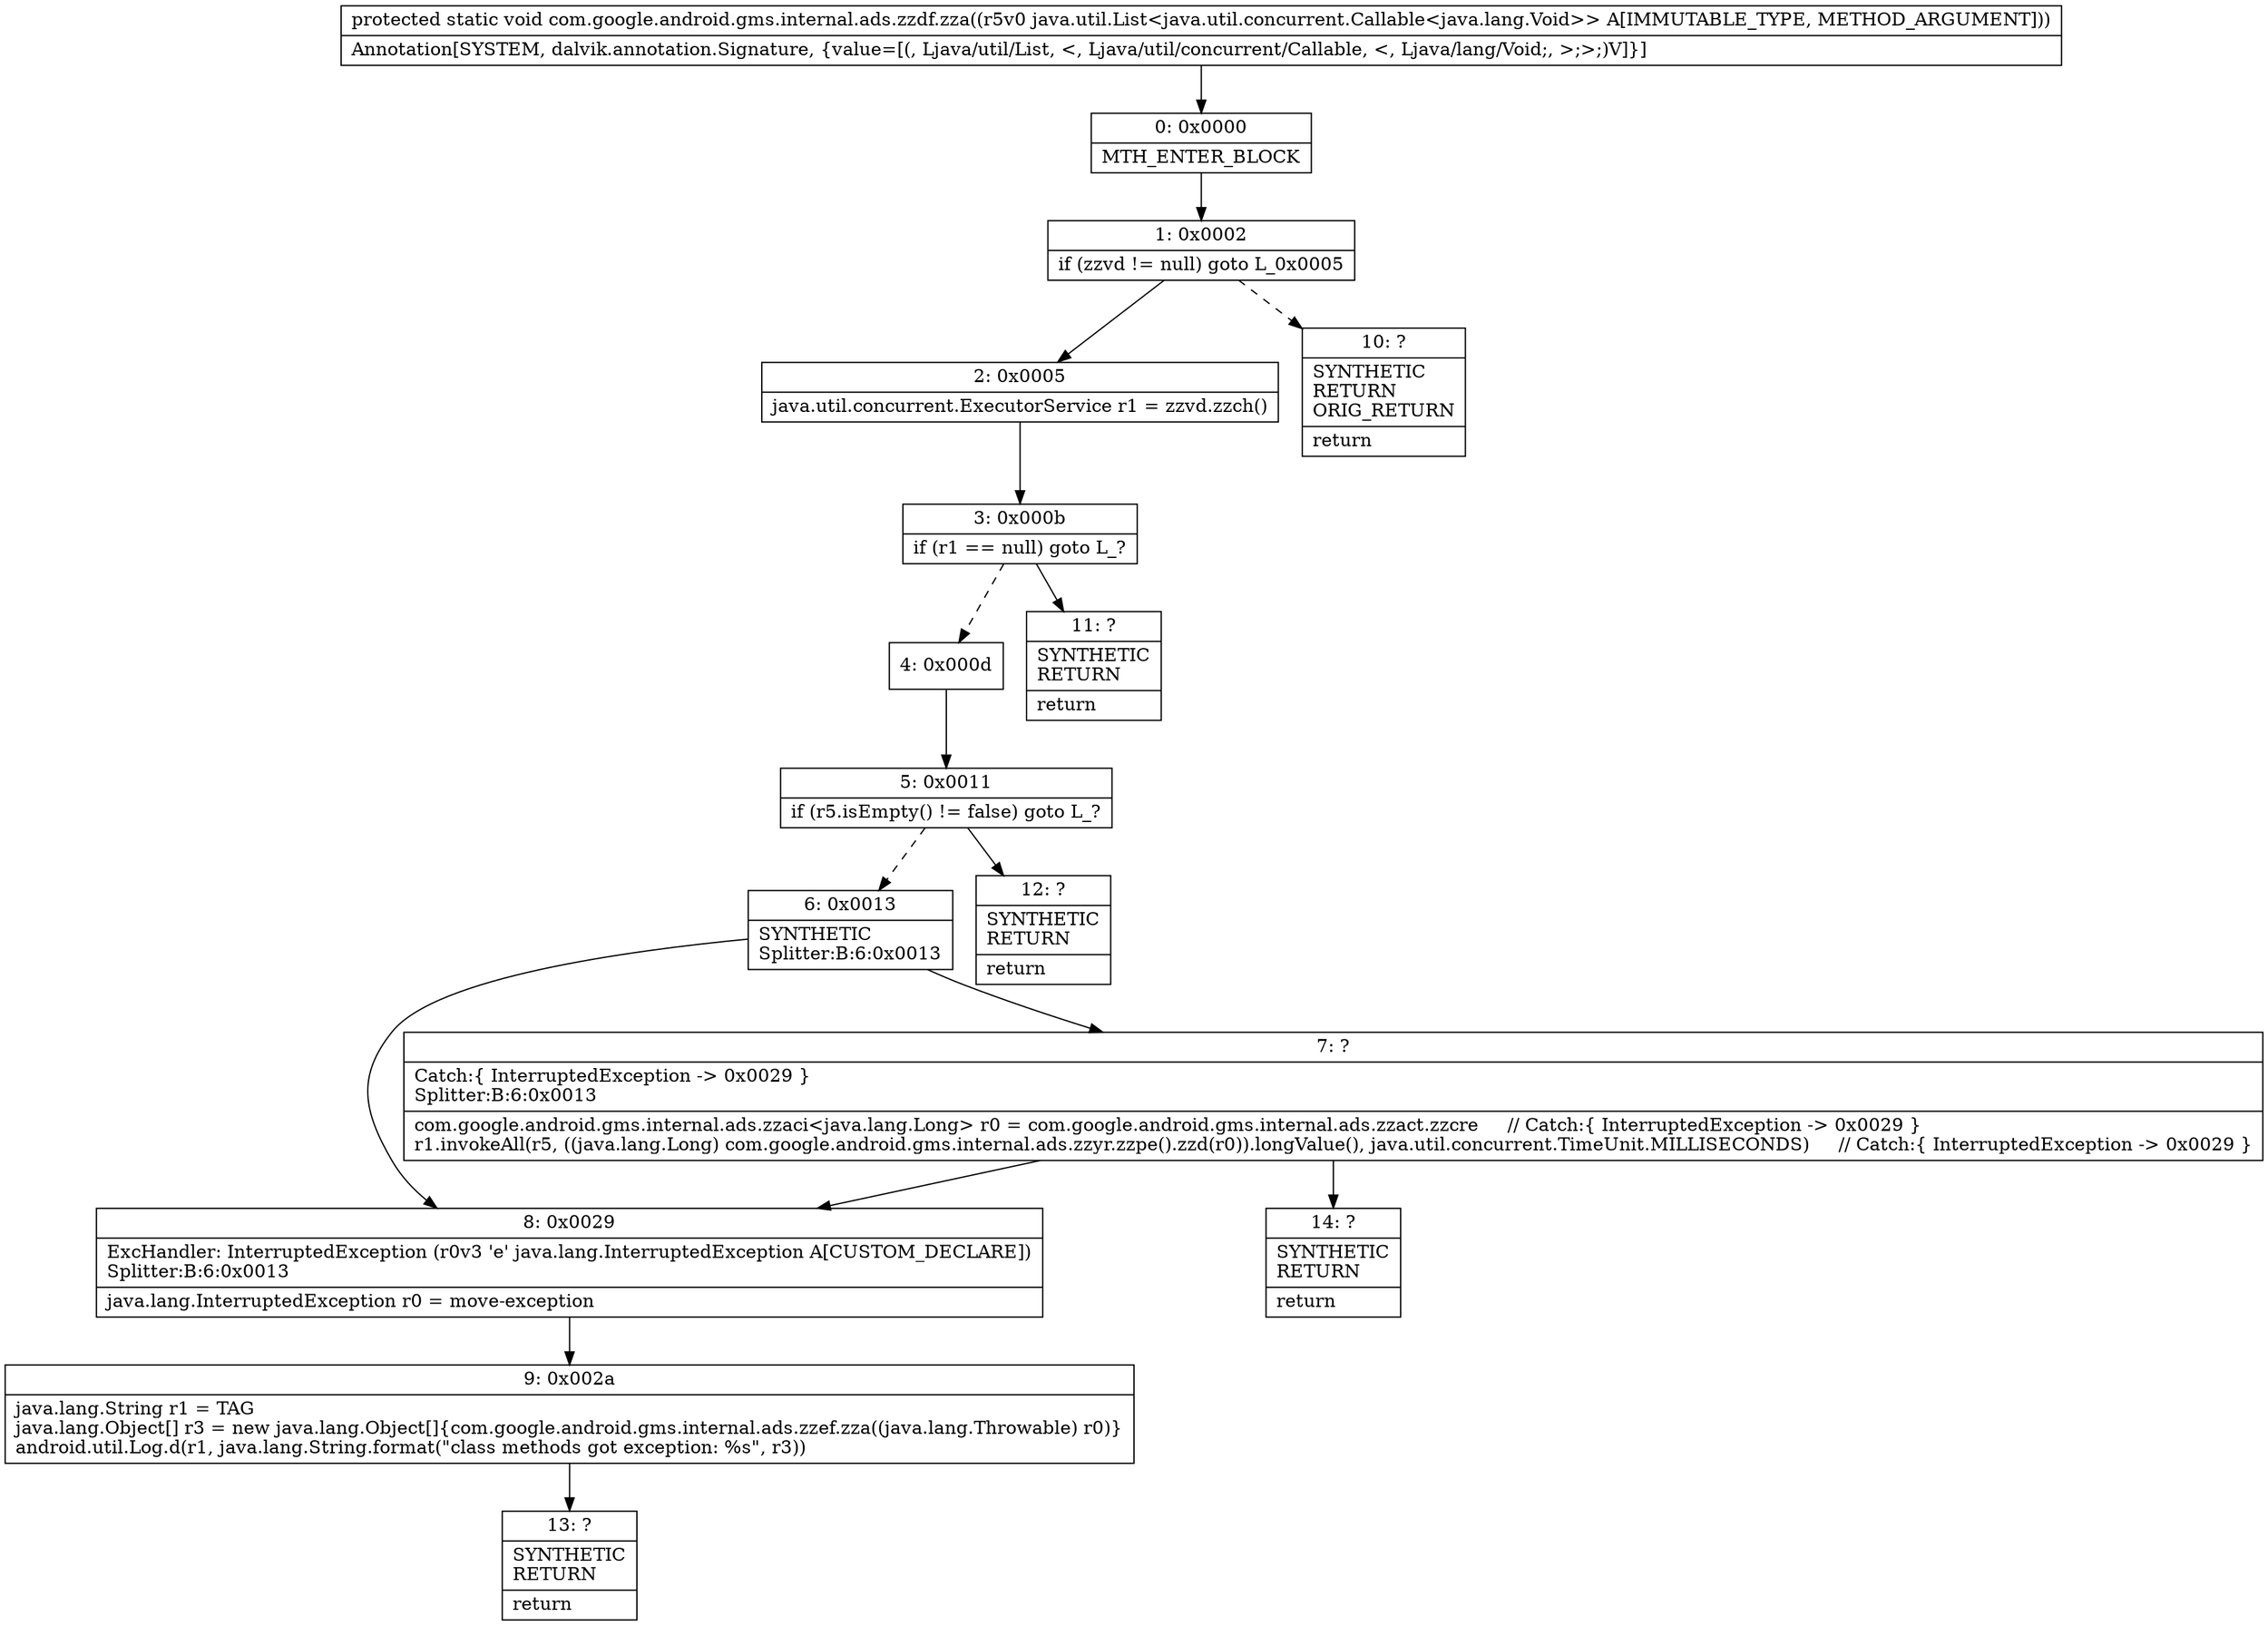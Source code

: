 digraph "CFG forcom.google.android.gms.internal.ads.zzdf.zza(Ljava\/util\/List;)V" {
Node_0 [shape=record,label="{0\:\ 0x0000|MTH_ENTER_BLOCK\l}"];
Node_1 [shape=record,label="{1\:\ 0x0002|if (zzvd != null) goto L_0x0005\l}"];
Node_2 [shape=record,label="{2\:\ 0x0005|java.util.concurrent.ExecutorService r1 = zzvd.zzch()\l}"];
Node_3 [shape=record,label="{3\:\ 0x000b|if (r1 == null) goto L_?\l}"];
Node_4 [shape=record,label="{4\:\ 0x000d}"];
Node_5 [shape=record,label="{5\:\ 0x0011|if (r5.isEmpty() != false) goto L_?\l}"];
Node_6 [shape=record,label="{6\:\ 0x0013|SYNTHETIC\lSplitter:B:6:0x0013\l}"];
Node_7 [shape=record,label="{7\:\ ?|Catch:\{ InterruptedException \-\> 0x0029 \}\lSplitter:B:6:0x0013\l|com.google.android.gms.internal.ads.zzaci\<java.lang.Long\> r0 = com.google.android.gms.internal.ads.zzact.zzcre     \/\/ Catch:\{ InterruptedException \-\> 0x0029 \}\lr1.invokeAll(r5, ((java.lang.Long) com.google.android.gms.internal.ads.zzyr.zzpe().zzd(r0)).longValue(), java.util.concurrent.TimeUnit.MILLISECONDS)     \/\/ Catch:\{ InterruptedException \-\> 0x0029 \}\l}"];
Node_8 [shape=record,label="{8\:\ 0x0029|ExcHandler: InterruptedException (r0v3 'e' java.lang.InterruptedException A[CUSTOM_DECLARE])\lSplitter:B:6:0x0013\l|java.lang.InterruptedException r0 = move\-exception\l}"];
Node_9 [shape=record,label="{9\:\ 0x002a|java.lang.String r1 = TAG\ljava.lang.Object[] r3 = new java.lang.Object[]\{com.google.android.gms.internal.ads.zzef.zza((java.lang.Throwable) r0)\}\landroid.util.Log.d(r1, java.lang.String.format(\"class methods got exception: %s\", r3))\l}"];
Node_10 [shape=record,label="{10\:\ ?|SYNTHETIC\lRETURN\lORIG_RETURN\l|return\l}"];
Node_11 [shape=record,label="{11\:\ ?|SYNTHETIC\lRETURN\l|return\l}"];
Node_12 [shape=record,label="{12\:\ ?|SYNTHETIC\lRETURN\l|return\l}"];
Node_13 [shape=record,label="{13\:\ ?|SYNTHETIC\lRETURN\l|return\l}"];
Node_14 [shape=record,label="{14\:\ ?|SYNTHETIC\lRETURN\l|return\l}"];
MethodNode[shape=record,label="{protected static void com.google.android.gms.internal.ads.zzdf.zza((r5v0 java.util.List\<java.util.concurrent.Callable\<java.lang.Void\>\> A[IMMUTABLE_TYPE, METHOD_ARGUMENT]))  | Annotation[SYSTEM, dalvik.annotation.Signature, \{value=[(, Ljava\/util\/List, \<, Ljava\/util\/concurrent\/Callable, \<, Ljava\/lang\/Void;, \>;\>;)V]\}]\l}"];
MethodNode -> Node_0;
Node_0 -> Node_1;
Node_1 -> Node_2;
Node_1 -> Node_10[style=dashed];
Node_2 -> Node_3;
Node_3 -> Node_4[style=dashed];
Node_3 -> Node_11;
Node_4 -> Node_5;
Node_5 -> Node_6[style=dashed];
Node_5 -> Node_12;
Node_6 -> Node_7;
Node_6 -> Node_8;
Node_7 -> Node_8;
Node_7 -> Node_14;
Node_8 -> Node_9;
Node_9 -> Node_13;
}

